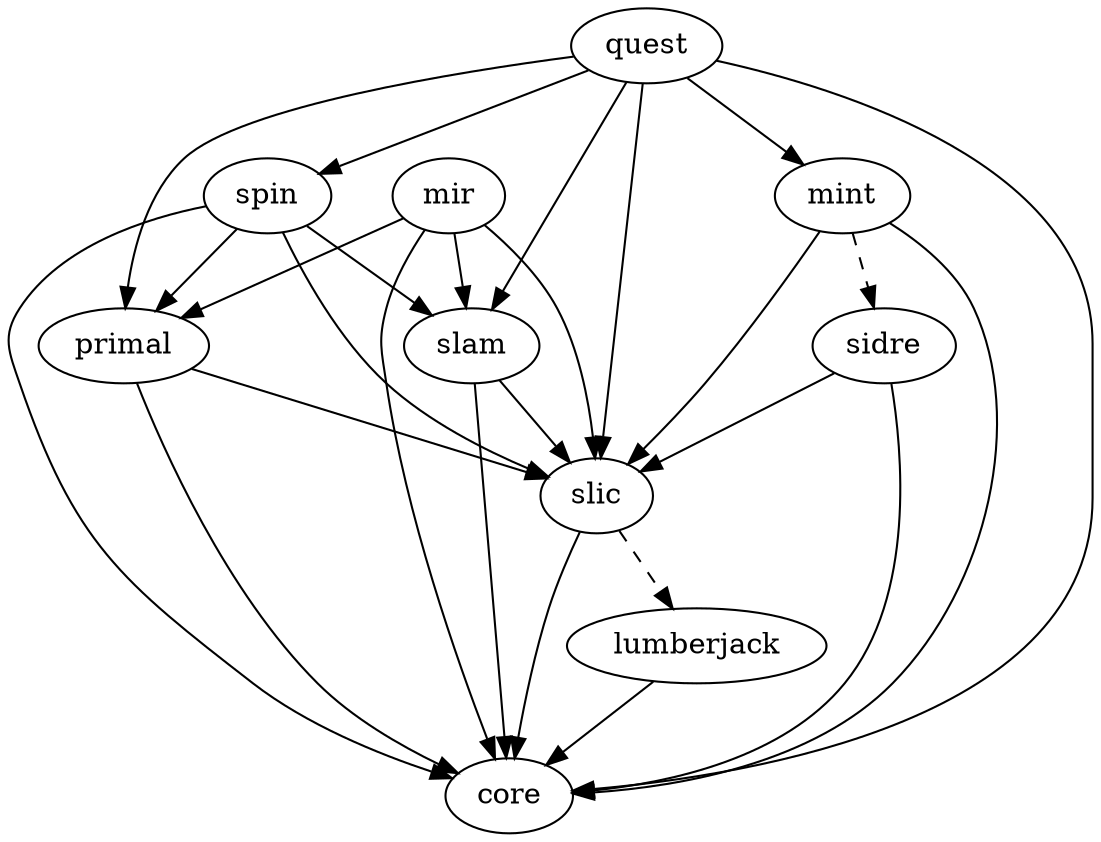 digraph dependencies {
  quest -> {slam primal mint spin};
  {quest slam primal mint spin} -> {slic core};
  mint -> sidre [style="dashed"];
  mir -> {slic core slam primal};
  spin -> {slam primal};
  sidre -> {slic core};
  slic -> core;
  slic -> lumberjack [style="dashed"];
  lumberjack -> core;
}
